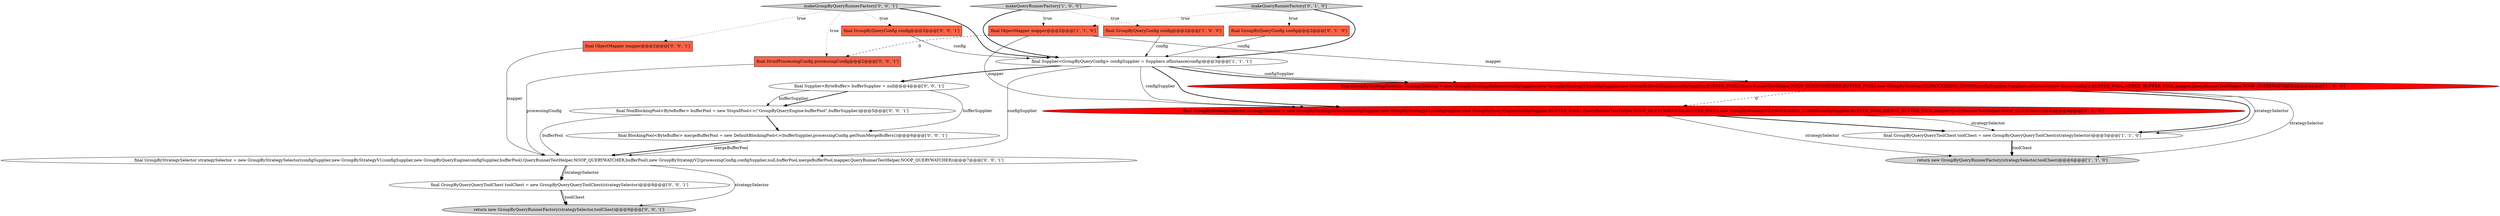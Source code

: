digraph {
7 [style = filled, label = "final GroupByQueryConfig config@@@2@@@['0', '1', '0']", fillcolor = tomato, shape = box image = "AAA0AAABBB2BBB"];
10 [style = filled, label = "final GroupByQueryQueryToolChest toolChest = new GroupByQueryQueryToolChest(strategySelector)@@@8@@@['0', '0', '1']", fillcolor = white, shape = ellipse image = "AAA0AAABBB3BBB"];
4 [style = filled, label = "makeQueryRunnerFactory['1', '0', '0']", fillcolor = lightgray, shape = diamond image = "AAA0AAABBB1BBB"];
3 [style = filled, label = "final GroupByStrategySelector strategySelector = new GroupByStrategySelector(configSupplier,new GroupByStrategyV1(configSupplier,new GroupByQueryEngine(configSupplier,BUFFER_POOL),QueryRunnerTestHelper.NOOP_QUERYWATCHER,BUFFER_POOL),new GroupByStrategyV2(PROCESSING_CONFIG,configSupplier,Suppliers.ofInstance(new QueryConfig()),BUFFER_POOL,MERGE_BUFFER_POOL,mapper,QueryRunnerTestHelper.NOOP_QUERYWATCHER))@@@4@@@['1', '0', '0']", fillcolor = red, shape = ellipse image = "AAA1AAABBB1BBB"];
14 [style = filled, label = "final ObjectMapper mapper@@@2@@@['0', '0', '1']", fillcolor = tomato, shape = box image = "AAA0AAABBB3BBB"];
19 [style = filled, label = "final Supplier<ByteBuffer> bufferSupplier = null@@@4@@@['0', '0', '1']", fillcolor = white, shape = ellipse image = "AAA0AAABBB3BBB"];
12 [style = filled, label = "final BlockingPool<ByteBuffer> mergeBufferPool = new DefaultBlockingPool<>(bufferSupplier,processingConfig.getNumMergeBuffers())@@@6@@@['0', '0', '1']", fillcolor = white, shape = ellipse image = "AAA0AAABBB3BBB"];
13 [style = filled, label = "return new GroupByQueryRunnerFactory(strategySelector,toolChest)@@@9@@@['0', '0', '1']", fillcolor = lightgray, shape = ellipse image = "AAA0AAABBB3BBB"];
11 [style = filled, label = "final GroupByQueryConfig config@@@2@@@['0', '0', '1']", fillcolor = tomato, shape = box image = "AAA0AAABBB3BBB"];
0 [style = filled, label = "final GroupByQueryConfig config@@@2@@@['1', '0', '0']", fillcolor = tomato, shape = box image = "AAA0AAABBB1BBB"];
17 [style = filled, label = "makeGroupByQueryRunnerFactory['0', '0', '1']", fillcolor = lightgray, shape = diamond image = "AAA0AAABBB3BBB"];
6 [style = filled, label = "final Supplier<GroupByQueryConfig> configSupplier = Suppliers.ofInstance(config)@@@3@@@['1', '1', '1']", fillcolor = white, shape = ellipse image = "AAA0AAABBB1BBB"];
18 [style = filled, label = "final NonBlockingPool<ByteBuffer> bufferPool = new StupidPool<>(\"GroupByQueryEngine-bufferPool\",bufferSupplier)@@@5@@@['0', '0', '1']", fillcolor = white, shape = ellipse image = "AAA0AAABBB3BBB"];
9 [style = filled, label = "final GroupByStrategySelector strategySelector = new GroupByStrategySelector(configSupplier,new GroupByStrategyV1(configSupplier,new GroupByQueryEngine(configSupplier,BUFFER_POOL),QueryRunnerTestHelper.NOOP_QUERYWATCHER,BUFFER_POOL),new GroupByStrategyV2(PROCESSING_CONFIG,configSupplier,BUFFER_POOL,MERGE_BUFFER_POOL,mapper,QueryRunnerTestHelper.NOOP_QUERYWATCHER))@@@4@@@['0', '1', '0']", fillcolor = red, shape = ellipse image = "AAA1AAABBB2BBB"];
2 [style = filled, label = "return new GroupByQueryRunnerFactory(strategySelector,toolChest)@@@6@@@['1', '1', '0']", fillcolor = lightgray, shape = ellipse image = "AAA0AAABBB1BBB"];
8 [style = filled, label = "makeQueryRunnerFactory['0', '1', '0']", fillcolor = lightgray, shape = diamond image = "AAA0AAABBB2BBB"];
5 [style = filled, label = "final ObjectMapper mapper@@@2@@@['1', '1', '0']", fillcolor = tomato, shape = box image = "AAA0AAABBB1BBB"];
15 [style = filled, label = "final DruidProcessingConfig processingConfig@@@2@@@['0', '0', '1']", fillcolor = tomato, shape = box image = "AAA0AAABBB3BBB"];
16 [style = filled, label = "final GroupByStrategySelector strategySelector = new GroupByStrategySelector(configSupplier,new GroupByStrategyV1(configSupplier,new GroupByQueryEngine(configSupplier,bufferPool),QueryRunnerTestHelper.NOOP_QUERYWATCHER,bufferPool),new GroupByStrategyV2(processingConfig,configSupplier,null,bufferPool,mergeBufferPool,mapper,QueryRunnerTestHelper.NOOP_QUERYWATCHER))@@@7@@@['0', '0', '1']", fillcolor = white, shape = ellipse image = "AAA0AAABBB3BBB"];
1 [style = filled, label = "final GroupByQueryQueryToolChest toolChest = new GroupByQueryQueryToolChest(strategySelector)@@@5@@@['1', '1', '0']", fillcolor = white, shape = ellipse image = "AAA0AAABBB1BBB"];
6->3 [style = bold, label=""];
4->5 [style = dotted, label="true"];
19->18 [style = bold, label=""];
5->9 [style = solid, label="mapper"];
16->13 [style = solid, label="strategySelector"];
3->1 [style = bold, label=""];
17->6 [style = bold, label=""];
4->6 [style = bold, label=""];
16->10 [style = bold, label=""];
6->16 [style = solid, label="configSupplier"];
7->6 [style = solid, label="config"];
4->0 [style = dotted, label="true"];
18->16 [style = solid, label="bufferPool"];
18->12 [style = bold, label=""];
19->12 [style = solid, label="bufferSupplier"];
17->14 [style = dotted, label="true"];
8->7 [style = dotted, label="true"];
1->2 [style = solid, label="toolChest"];
17->11 [style = dotted, label="true"];
6->3 [style = solid, label="configSupplier"];
8->6 [style = bold, label=""];
5->3 [style = solid, label="mapper"];
12->16 [style = bold, label=""];
3->1 [style = solid, label="strategySelector"];
6->19 [style = bold, label=""];
6->9 [style = solid, label="configSupplier"];
11->6 [style = solid, label="config"];
12->16 [style = solid, label="mergeBufferPool"];
17->15 [style = dotted, label="true"];
16->10 [style = solid, label="strategySelector"];
10->13 [style = bold, label=""];
8->5 [style = dotted, label="true"];
3->9 [style = dashed, label="0"];
9->1 [style = solid, label="strategySelector"];
19->18 [style = solid, label="bufferSupplier"];
15->16 [style = solid, label="processingConfig"];
9->2 [style = solid, label="strategySelector"];
10->13 [style = solid, label="toolChest"];
14->16 [style = solid, label="mapper"];
1->2 [style = bold, label=""];
3->2 [style = solid, label="strategySelector"];
6->9 [style = bold, label=""];
9->1 [style = bold, label=""];
5->15 [style = dashed, label="0"];
0->6 [style = solid, label="config"];
}
